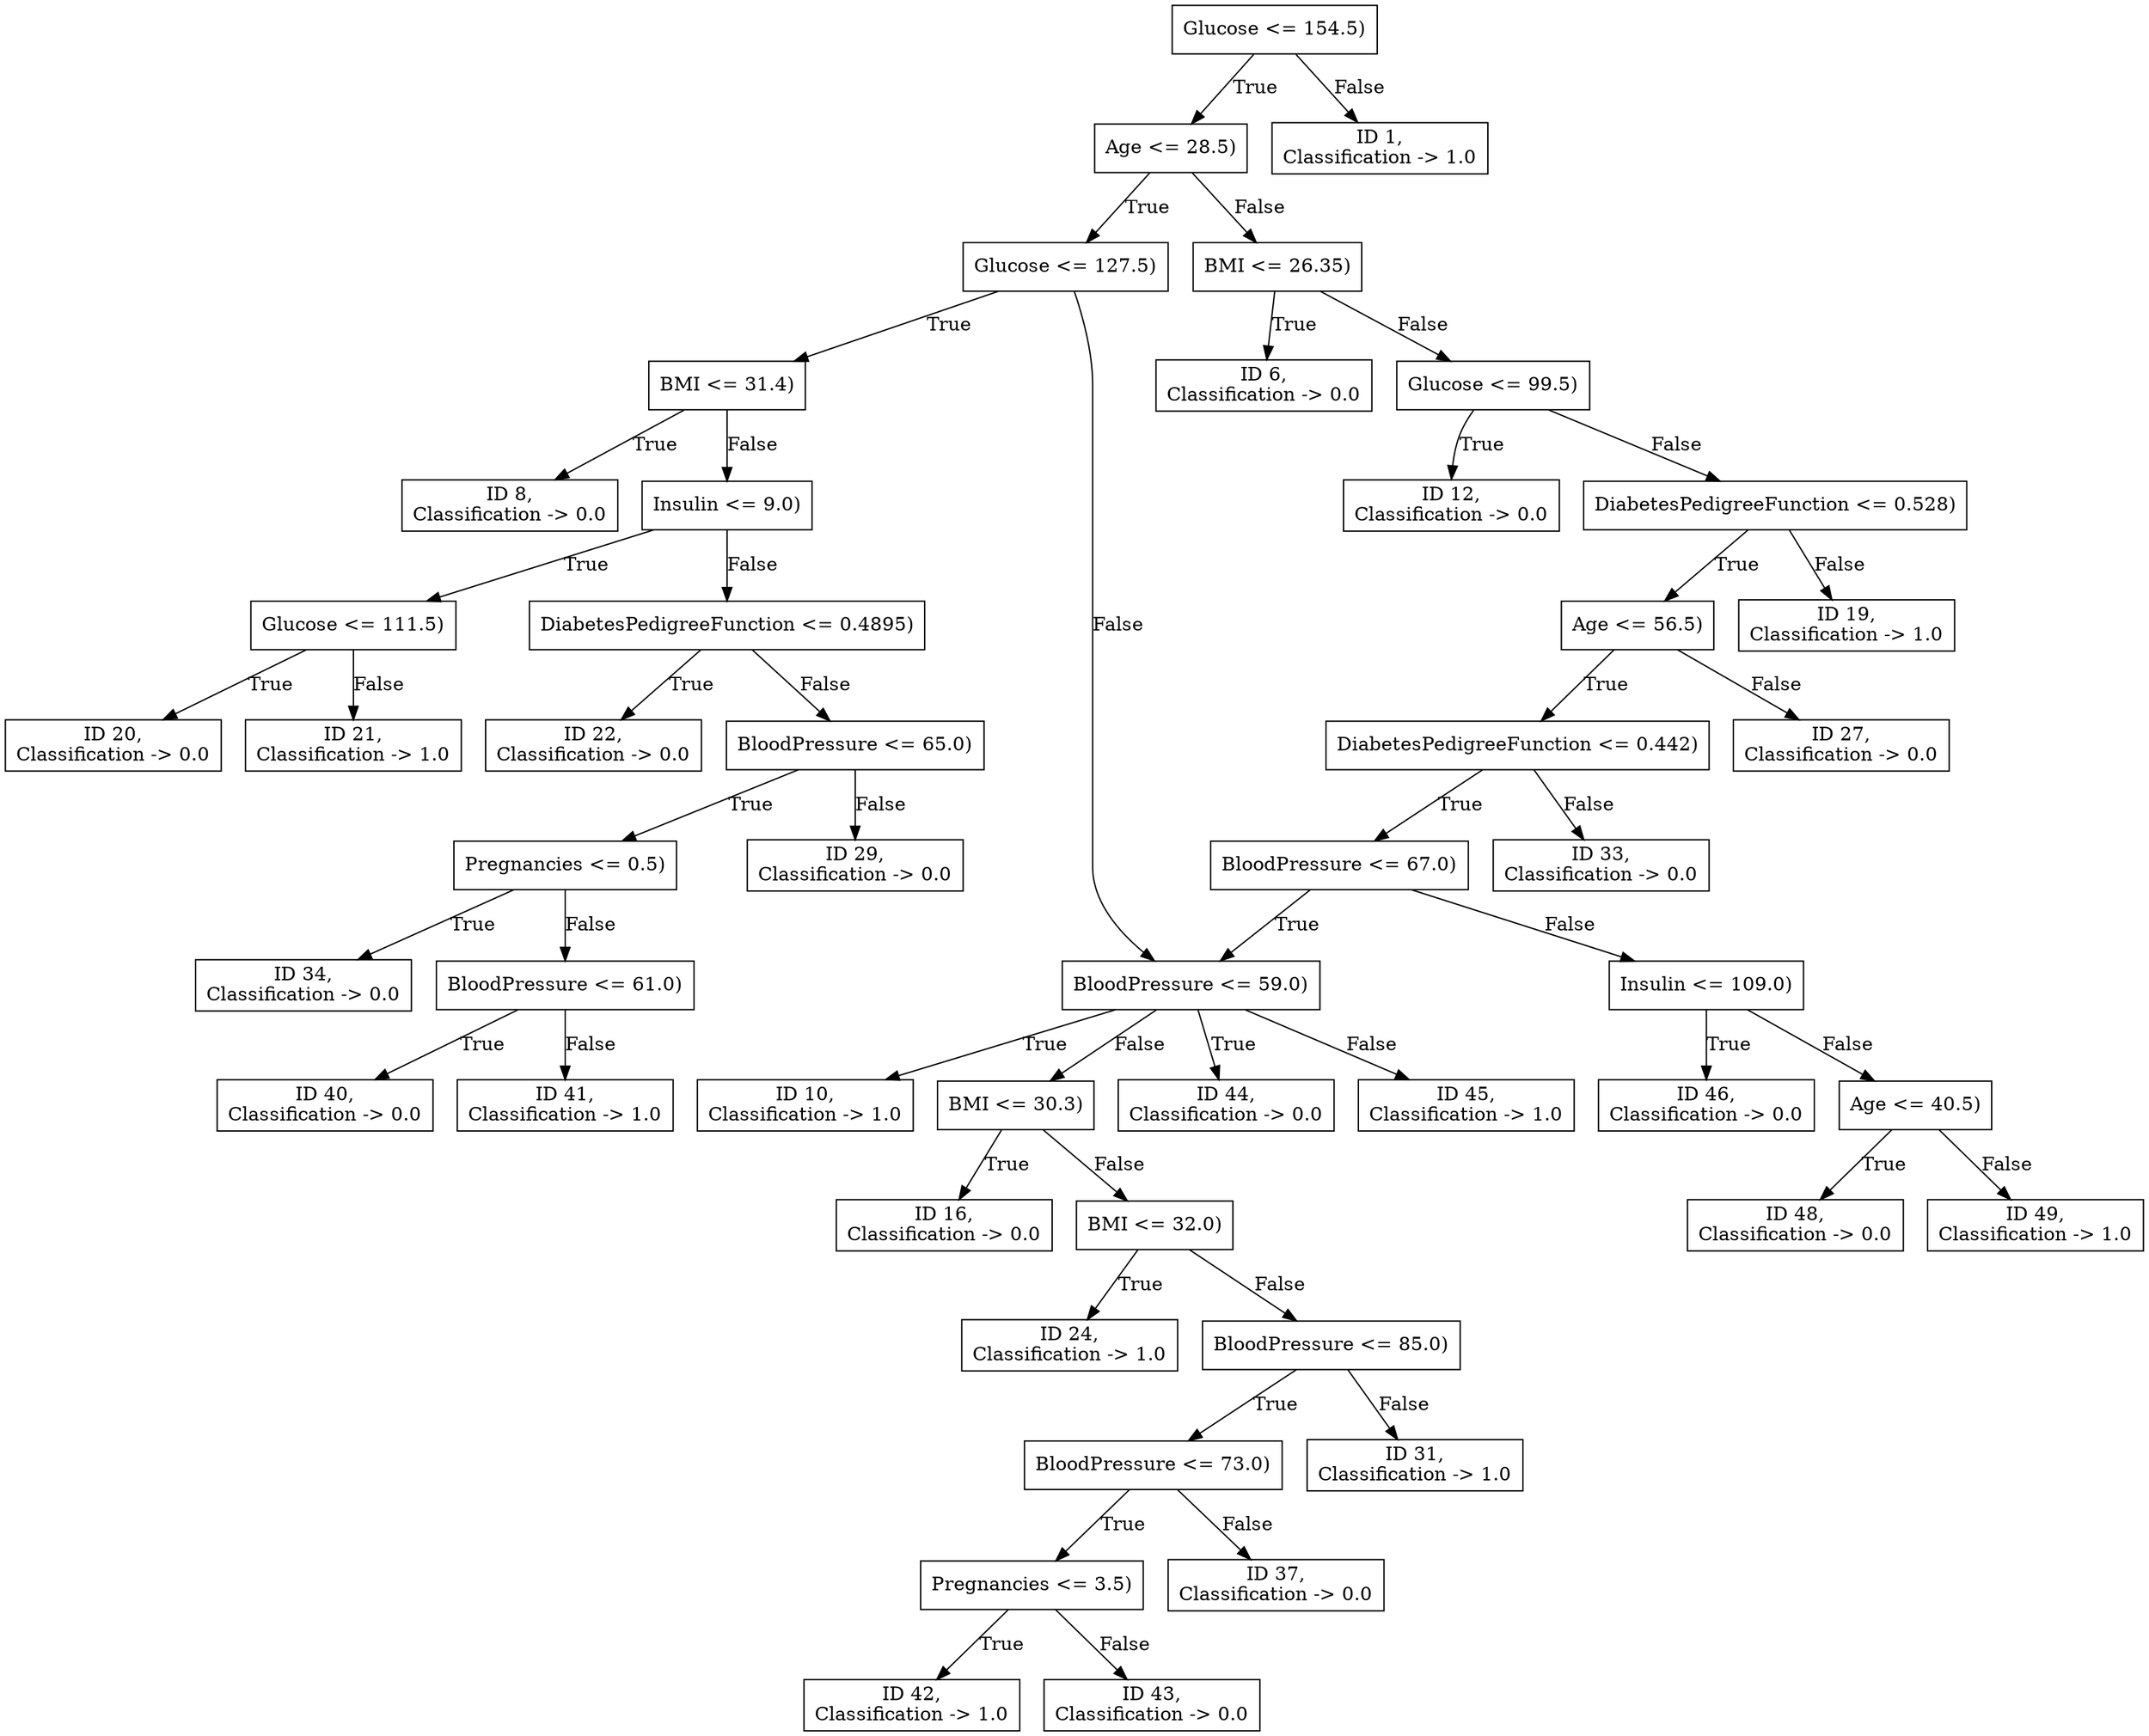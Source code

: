 digraph "Decision Tree" {
	node [shape=rectangle]
	"Glucose <= 154.5)
" -> "Age <= 28.5)
" [label=True]
	"Glucose <= 154.5)
" -> "ID 1,
Classification -> 1.0
" [label=False]
	"Age <= 28.5)
" -> "Glucose <= 127.5)
" [label=True]
	"Age <= 28.5)
" -> "BMI <= 26.35)
" [label=False]
	"Glucose <= 127.5)
" -> "BMI <= 31.4)
" [label=True]
	"Glucose <= 127.5)
" -> "BloodPressure <= 59.0)
" [label=False]
	"BMI <= 26.35)
" -> "ID 6,
Classification -> 0.0
" [label=True]
	"BMI <= 26.35)
" -> "Glucose <= 99.5)
" [label=False]
	"BMI <= 31.4)
" -> "ID 8,
Classification -> 0.0
" [label=True]
	"BMI <= 31.4)
" -> "Insulin <= 9.0)
" [label=False]
	"BloodPressure <= 59.0)
" -> "ID 10,
Classification -> 1.0
" [label=True]
	"BloodPressure <= 59.0)
" -> "BMI <= 30.3)
" [label=False]
	"Glucose <= 99.5)
" -> "ID 12,
Classification -> 0.0
" [label=True]
	"Glucose <= 99.5)
" -> "DiabetesPedigreeFunction <= 0.528)
" [label=False]
	"Insulin <= 9.0)
" -> "Glucose <= 111.5)
" [label=True]
	"Insulin <= 9.0)
" -> "DiabetesPedigreeFunction <= 0.4895)
" [label=False]
	"BMI <= 30.3)
" -> "ID 16,
Classification -> 0.0
" [label=True]
	"BMI <= 30.3)
" -> "BMI <= 32.0)
" [label=False]
	"DiabetesPedigreeFunction <= 0.528)
" -> "Age <= 56.5)
" [label=True]
	"DiabetesPedigreeFunction <= 0.528)
" -> "ID 19,
Classification -> 1.0
" [label=False]
	"Glucose <= 111.5)
" -> "ID 20,
Classification -> 0.0
" [label=True]
	"Glucose <= 111.5)
" -> "ID 21,
Classification -> 1.0
" [label=False]
	"DiabetesPedigreeFunction <= 0.4895)
" -> "ID 22,
Classification -> 0.0
" [label=True]
	"DiabetesPedigreeFunction <= 0.4895)
" -> "BloodPressure <= 65.0)
" [label=False]
	"BMI <= 32.0)
" -> "ID 24,
Classification -> 1.0
" [label=True]
	"BMI <= 32.0)
" -> "BloodPressure <= 85.0)
" [label=False]
	"Age <= 56.5)
" -> "DiabetesPedigreeFunction <= 0.442)
" [label=True]
	"Age <= 56.5)
" -> "ID 27,
Classification -> 0.0
" [label=False]
	"BloodPressure <= 65.0)
" -> "Pregnancies <= 0.5)
" [label=True]
	"BloodPressure <= 65.0)
" -> "ID 29,
Classification -> 0.0
" [label=False]
	"BloodPressure <= 85.0)
" -> "BloodPressure <= 73.0)
" [label=True]
	"BloodPressure <= 85.0)
" -> "ID 31,
Classification -> 1.0
" [label=False]
	"DiabetesPedigreeFunction <= 0.442)
" -> "BloodPressure <= 67.0)
" [label=True]
	"DiabetesPedigreeFunction <= 0.442)
" -> "ID 33,
Classification -> 0.0
" [label=False]
	"Pregnancies <= 0.5)
" -> "ID 34,
Classification -> 0.0
" [label=True]
	"Pregnancies <= 0.5)
" -> "BloodPressure <= 61.0)
" [label=False]
	"BloodPressure <= 73.0)
" -> "Pregnancies <= 3.5)
" [label=True]
	"BloodPressure <= 73.0)
" -> "ID 37,
Classification -> 0.0
" [label=False]
	"BloodPressure <= 67.0)
" -> "BloodPressure <= 59.0)
" [label=True]
	"BloodPressure <= 67.0)
" -> "Insulin <= 109.0)
" [label=False]
	"BloodPressure <= 61.0)
" -> "ID 40,
Classification -> 0.0
" [label=True]
	"BloodPressure <= 61.0)
" -> "ID 41,
Classification -> 1.0
" [label=False]
	"Pregnancies <= 3.5)
" -> "ID 42,
Classification -> 1.0
" [label=True]
	"Pregnancies <= 3.5)
" -> "ID 43,
Classification -> 0.0
" [label=False]
	"BloodPressure <= 59.0)
" -> "ID 44,
Classification -> 0.0
" [label=True]
	"BloodPressure <= 59.0)
" -> "ID 45,
Classification -> 1.0
" [label=False]
	"Insulin <= 109.0)
" -> "ID 46,
Classification -> 0.0
" [label=True]
	"Insulin <= 109.0)
" -> "Age <= 40.5)
" [label=False]
	"Age <= 40.5)
" -> "ID 48,
Classification -> 0.0
" [label=True]
	"Age <= 40.5)
" -> "ID 49,
Classification -> 1.0
" [label=False]
}
